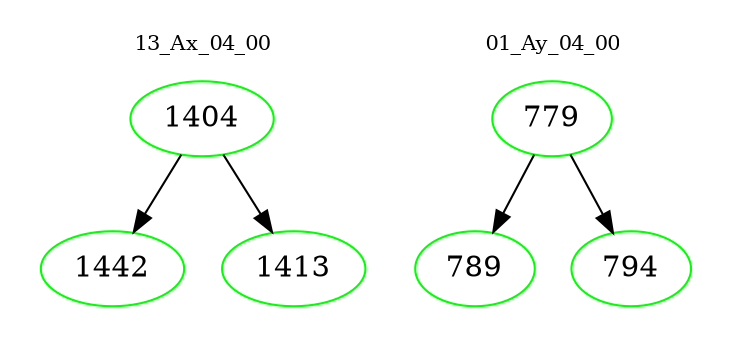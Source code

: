 digraph{
subgraph cluster_0 {
color = white
label = "13_Ax_04_00";
fontsize=10;
T0_1404 [label="1404", color="green"]
T0_1404 -> T0_1442 [color="black"]
T0_1442 [label="1442", color="green"]
T0_1404 -> T0_1413 [color="black"]
T0_1413 [label="1413", color="green"]
}
subgraph cluster_1 {
color = white
label = "01_Ay_04_00";
fontsize=10;
T1_779 [label="779", color="green"]
T1_779 -> T1_789 [color="black"]
T1_789 [label="789", color="green"]
T1_779 -> T1_794 [color="black"]
T1_794 [label="794", color="green"]
}
}
